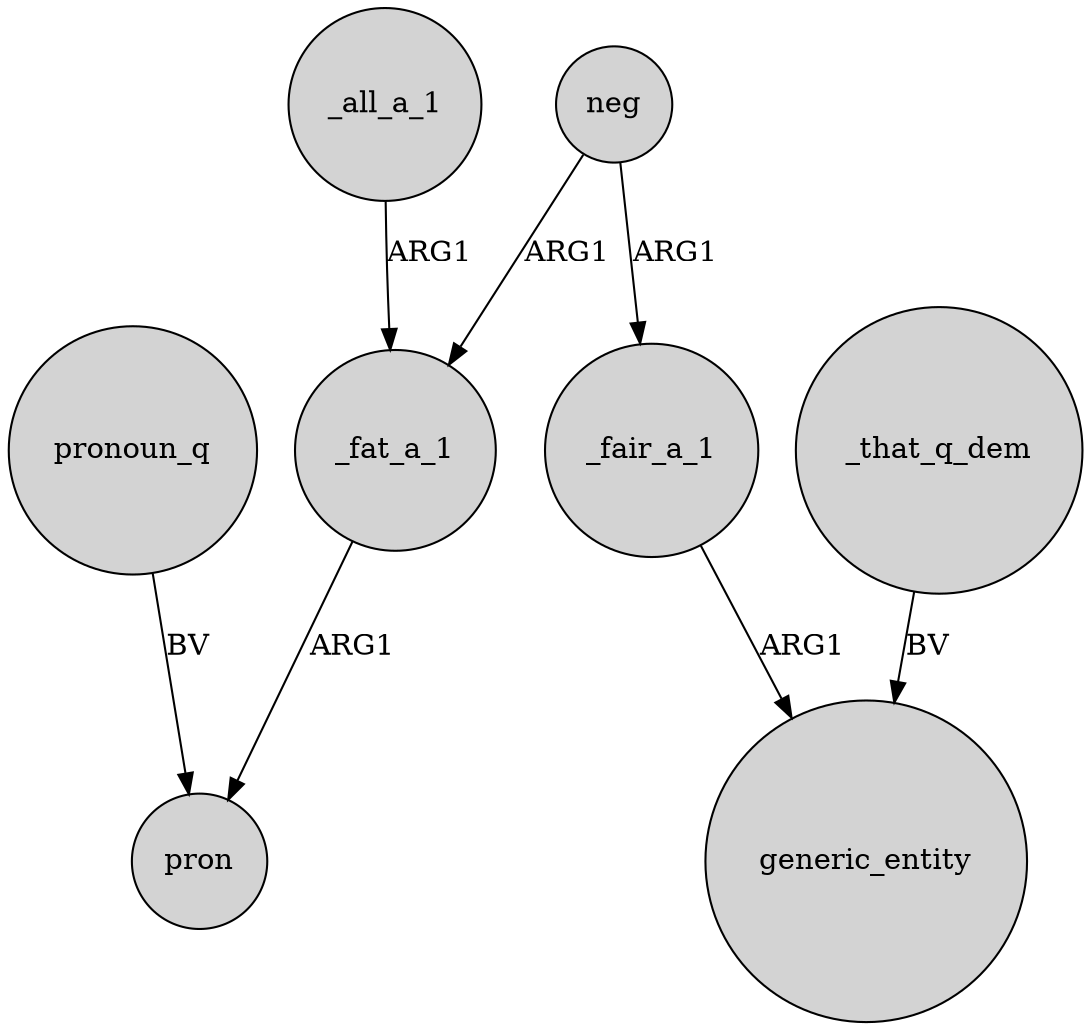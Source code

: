 digraph {
	node [shape=circle style=filled]
	_fat_a_1 -> pron [label=ARG1]
	_all_a_1 -> _fat_a_1 [label=ARG1]
	neg -> _fat_a_1 [label=ARG1]
	_that_q_dem -> generic_entity [label=BV]
	neg -> _fair_a_1 [label=ARG1]
	_fair_a_1 -> generic_entity [label=ARG1]
	pronoun_q -> pron [label=BV]
}
